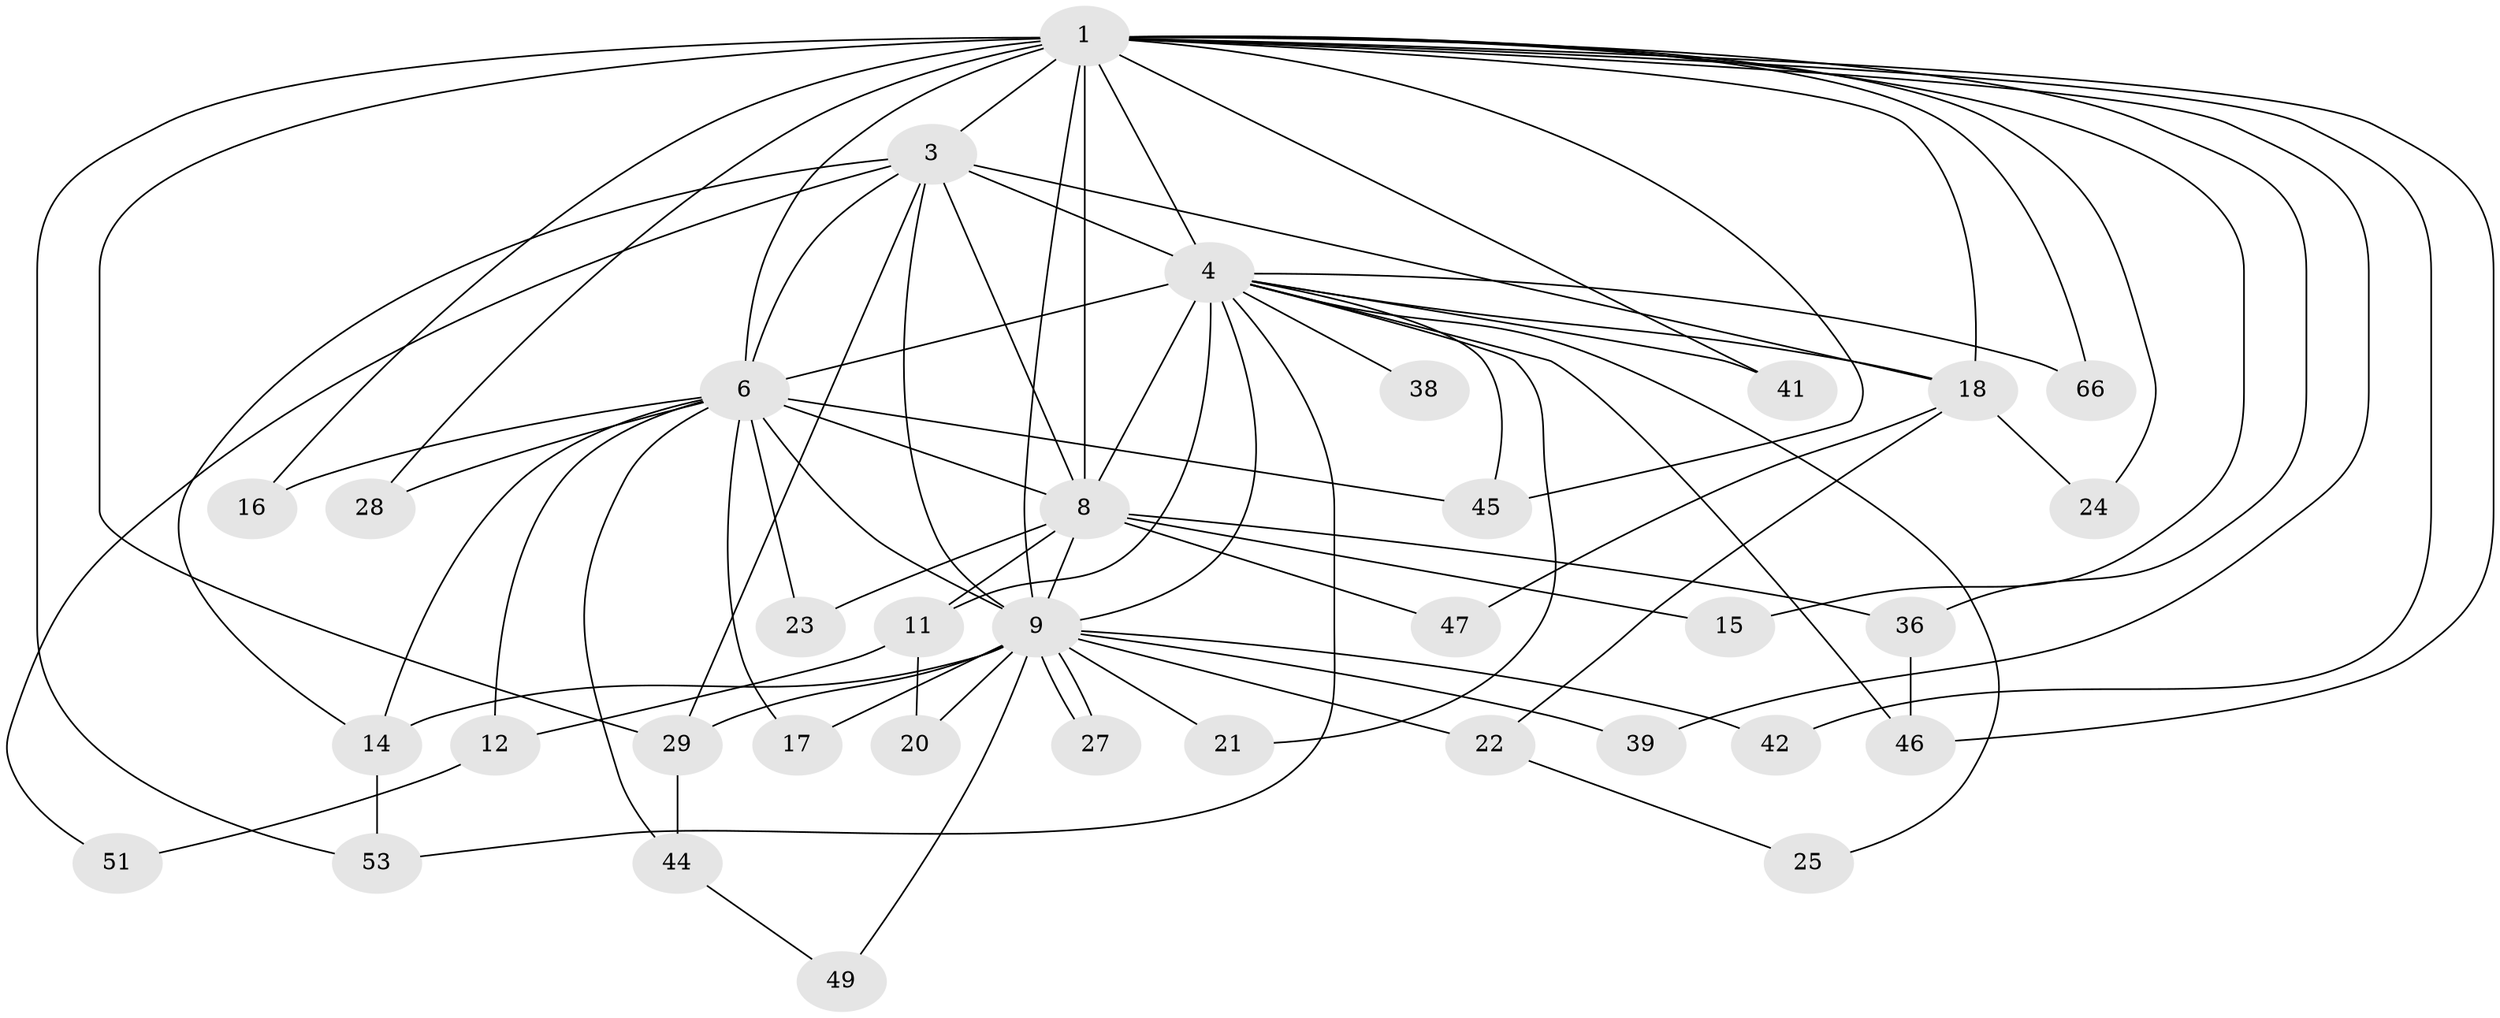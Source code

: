 // original degree distribution, {21: 0.02857142857142857, 18: 0.02857142857142857, 14: 0.014285714285714285, 13: 0.02857142857142857, 20: 0.014285714285714285, 16: 0.014285714285714285, 19: 0.014285714285714285, 5: 0.02857142857142857, 3: 0.18571428571428572, 2: 0.5428571428571428, 4: 0.07142857142857142, 6: 0.02857142857142857}
// Generated by graph-tools (version 1.1) at 2025/14/03/09/25 04:14:01]
// undirected, 35 vertices, 78 edges
graph export_dot {
graph [start="1"]
  node [color=gray90,style=filled];
  1 [super="+2+19"];
  3 [super="+59+31+50"];
  4 [super="+5"];
  6 [super="+7"];
  8 [super="+13+55"];
  9 [super="+10+35+60+43+40+30"];
  11 [super="+62"];
  12;
  14 [super="+37"];
  15;
  16;
  17;
  18 [super="+34+48"];
  20;
  21;
  22;
  23;
  24;
  25;
  27;
  28;
  29 [super="+32"];
  36;
  38;
  39;
  41;
  42;
  44;
  45 [super="+52"];
  46 [super="+68"];
  47;
  49;
  51;
  53 [super="+65"];
  66;
  1 -- 3 [weight=3];
  1 -- 4 [weight=4];
  1 -- 6 [weight=4];
  1 -- 8 [weight=7];
  1 -- 9 [weight=7];
  1 -- 15;
  1 -- 16;
  1 -- 18;
  1 -- 28;
  1 -- 36;
  1 -- 39;
  1 -- 66;
  1 -- 24;
  1 -- 29;
  1 -- 42;
  1 -- 46;
  1 -- 53;
  1 -- 41;
  1 -- 45;
  3 -- 4 [weight=4];
  3 -- 6 [weight=2];
  3 -- 8;
  3 -- 9 [weight=2];
  3 -- 18;
  3 -- 51;
  3 -- 29;
  3 -- 14 [weight=2];
  4 -- 6 [weight=4];
  4 -- 8 [weight=2];
  4 -- 9 [weight=5];
  4 -- 25;
  4 -- 46;
  4 -- 18;
  4 -- 66;
  4 -- 38;
  4 -- 41;
  4 -- 11 [weight=2];
  4 -- 45;
  4 -- 21;
  4 -- 53;
  6 -- 8 [weight=2];
  6 -- 9 [weight=7];
  6 -- 14;
  6 -- 16;
  6 -- 23;
  6 -- 12;
  6 -- 44;
  6 -- 45;
  6 -- 17;
  6 -- 28;
  8 -- 9 [weight=3];
  8 -- 11;
  8 -- 15;
  8 -- 23;
  8 -- 36;
  8 -- 47;
  9 -- 27;
  9 -- 27;
  9 -- 39;
  9 -- 49;
  9 -- 42;
  9 -- 14 [weight=2];
  9 -- 17;
  9 -- 20;
  9 -- 21;
  9 -- 22 [weight=2];
  9 -- 29 [weight=2];
  11 -- 12;
  11 -- 20;
  12 -- 51;
  14 -- 53;
  18 -- 24;
  18 -- 47;
  18 -- 22;
  22 -- 25;
  29 -- 44;
  36 -- 46;
  44 -- 49;
}

